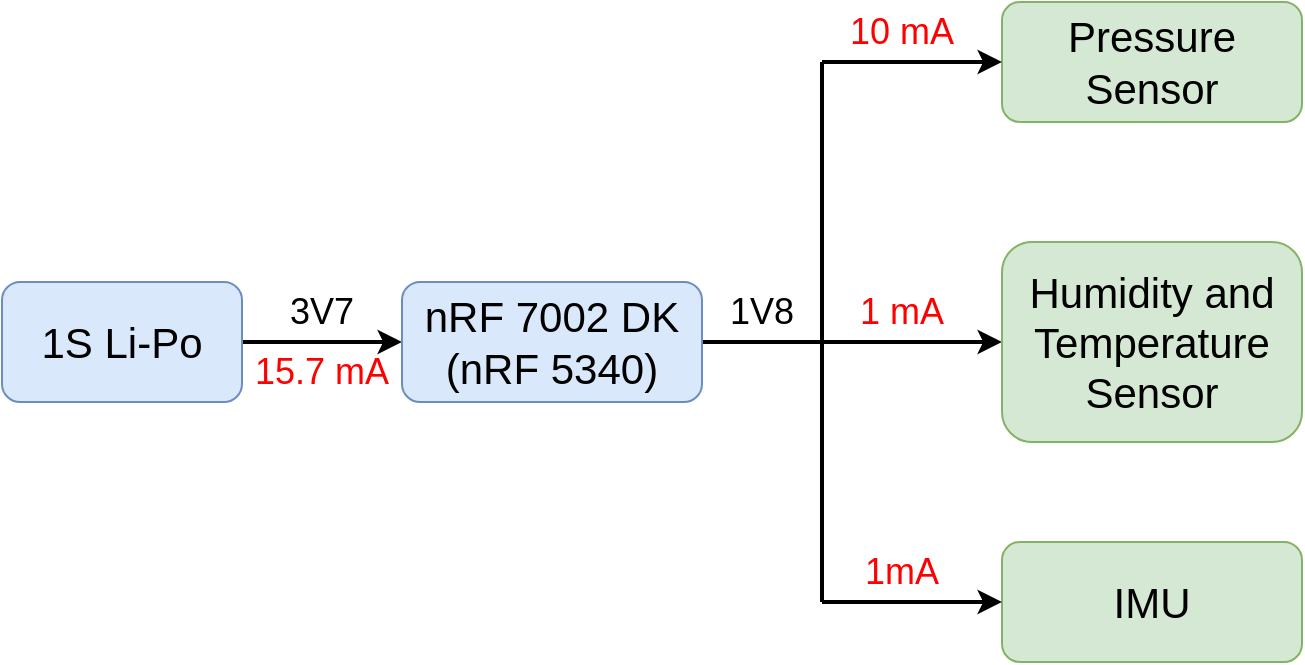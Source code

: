 <mxfile version="28.2.5">
  <diagram name="第 1 页" id="E2O9zqp3i6Xpa0Hee3S6">
    <mxGraphModel dx="815" dy="570" grid="1" gridSize="10" guides="1" tooltips="1" connect="1" arrows="1" fold="1" page="1" pageScale="1" pageWidth="827" pageHeight="1169" math="0" shadow="0">
      <root>
        <mxCell id="0" />
        <mxCell id="1" parent="0" />
        <mxCell id="bbcPa2-DJn3oHMA3QkiS-9" value="" style="edgeStyle=orthogonalEdgeStyle;rounded=0;orthogonalLoop=1;jettySize=auto;html=1;startSize=11;strokeWidth=2;" parent="1" source="bbcPa2-DJn3oHMA3QkiS-1" target="bbcPa2-DJn3oHMA3QkiS-2" edge="1">
          <mxGeometry relative="1" as="geometry" />
        </mxCell>
        <mxCell id="bbcPa2-DJn3oHMA3QkiS-1" value="&lt;font style=&quot;font-size: 21px;&quot;&gt;1S Li-Po&lt;/font&gt;" style="rounded=1;whiteSpace=wrap;html=1;fillColor=#dae8fc;strokeColor=#6c8ebf;" parent="1" vertex="1">
          <mxGeometry x="30" y="220" width="120" height="60" as="geometry" />
        </mxCell>
        <mxCell id="bbcPa2-DJn3oHMA3QkiS-10" value="" style="edgeStyle=orthogonalEdgeStyle;rounded=0;orthogonalLoop=1;jettySize=auto;html=1;startSize=11;strokeWidth=2;" parent="1" source="bbcPa2-DJn3oHMA3QkiS-2" target="bbcPa2-DJn3oHMA3QkiS-5" edge="1">
          <mxGeometry relative="1" as="geometry" />
        </mxCell>
        <mxCell id="bbcPa2-DJn3oHMA3QkiS-2" value="&lt;font style=&quot;font-size: 21px;&quot;&gt;nRF 7002 DK&lt;/font&gt;&lt;div&gt;&lt;font style=&quot;font-size: 21px;&quot;&gt;(nRF 5340)&lt;/font&gt;&lt;/div&gt;" style="rounded=1;whiteSpace=wrap;html=1;fillColor=#dae8fc;strokeColor=#6c8ebf;" parent="1" vertex="1">
          <mxGeometry x="230" y="220" width="150" height="60" as="geometry" />
        </mxCell>
        <mxCell id="bbcPa2-DJn3oHMA3QkiS-3" value="&lt;span style=&quot;font-size: 21px;&quot;&gt;Pressure Sensor&lt;/span&gt;" style="rounded=1;whiteSpace=wrap;html=1;fillColor=#d5e8d4;strokeColor=#82b366;" parent="1" vertex="1">
          <mxGeometry x="530" y="80" width="150" height="60" as="geometry" />
        </mxCell>
        <mxCell id="bbcPa2-DJn3oHMA3QkiS-5" value="&lt;font style=&quot;font-size: 21px;&quot;&gt;Humidity and Temperature Sensor&lt;/font&gt;" style="rounded=1;whiteSpace=wrap;html=1;fillColor=#d5e8d4;strokeColor=#82b366;" parent="1" vertex="1">
          <mxGeometry x="530" y="200" width="150" height="100" as="geometry" />
        </mxCell>
        <mxCell id="bbcPa2-DJn3oHMA3QkiS-8" value="&lt;div&gt;&lt;span style=&quot;font-size: 21px; background-color: transparent; color: light-dark(rgb(0, 0, 0), rgb(255, 255, 255));&quot;&gt;IMU&lt;/span&gt;&lt;/div&gt;" style="rounded=1;whiteSpace=wrap;html=1;fillColor=#d5e8d4;strokeColor=#82b366;" parent="1" vertex="1">
          <mxGeometry x="530" y="350" width="150" height="60" as="geometry" />
        </mxCell>
        <mxCell id="bbcPa2-DJn3oHMA3QkiS-12" value="" style="endArrow=classic;html=1;rounded=0;entryX=0;entryY=0.5;entryDx=0;entryDy=0;startSize=11;strokeWidth=2;" parent="1" target="bbcPa2-DJn3oHMA3QkiS-3" edge="1">
          <mxGeometry width="50" height="50" relative="1" as="geometry">
            <mxPoint x="440" y="110" as="sourcePoint" />
            <mxPoint x="440" y="240" as="targetPoint" />
            <Array as="points">
              <mxPoint x="460" y="110" />
            </Array>
          </mxGeometry>
        </mxCell>
        <mxCell id="bbcPa2-DJn3oHMA3QkiS-13" value="" style="endArrow=classic;html=1;rounded=0;entryX=0;entryY=0.5;entryDx=0;entryDy=0;startSize=11;strokeWidth=2;" parent="1" target="bbcPa2-DJn3oHMA3QkiS-8" edge="1">
          <mxGeometry width="50" height="50" relative="1" as="geometry">
            <mxPoint x="440" y="380" as="sourcePoint" />
            <mxPoint x="440" y="240" as="targetPoint" />
          </mxGeometry>
        </mxCell>
        <mxCell id="bbcPa2-DJn3oHMA3QkiS-14" value="&lt;font style=&quot;font-size: 18px;&quot;&gt;3V7&lt;/font&gt;" style="text;html=1;align=center;verticalAlign=middle;whiteSpace=wrap;rounded=0;" parent="1" vertex="1">
          <mxGeometry x="160" y="220" width="60" height="30" as="geometry" />
        </mxCell>
        <mxCell id="bbcPa2-DJn3oHMA3QkiS-15" value="" style="endArrow=none;html=1;rounded=0;startSize=11;strokeWidth=2;" parent="1" edge="1">
          <mxGeometry width="50" height="50" relative="1" as="geometry">
            <mxPoint x="440" y="110" as="sourcePoint" />
            <mxPoint x="440" y="250" as="targetPoint" />
          </mxGeometry>
        </mxCell>
        <mxCell id="bbcPa2-DJn3oHMA3QkiS-16" value="" style="endArrow=none;html=1;rounded=0;startSize=11;strokeWidth=2;" parent="1" edge="1">
          <mxGeometry width="50" height="50" relative="1" as="geometry">
            <mxPoint x="440" y="250" as="sourcePoint" />
            <mxPoint x="440" y="380" as="targetPoint" />
          </mxGeometry>
        </mxCell>
        <mxCell id="bbcPa2-DJn3oHMA3QkiS-17" value="&lt;font style=&quot;font-size: 18px;&quot;&gt;1V8&lt;/font&gt;" style="text;html=1;align=center;verticalAlign=middle;whiteSpace=wrap;rounded=0;" parent="1" vertex="1">
          <mxGeometry x="380" y="220" width="60" height="30" as="geometry" />
        </mxCell>
        <mxCell id="bbcPa2-DJn3oHMA3QkiS-18" value="&lt;font style=&quot;font-size: 18px;&quot;&gt;10 mA&lt;/font&gt;" style="text;html=1;align=center;verticalAlign=middle;whiteSpace=wrap;rounded=0;fontColor=#FF0000;" parent="1" vertex="1">
          <mxGeometry x="440" y="80" width="80" height="30" as="geometry" />
        </mxCell>
        <mxCell id="bbcPa2-DJn3oHMA3QkiS-19" value="&lt;font style=&quot;font-size: 18px;&quot;&gt;1 mA&lt;/font&gt;" style="text;html=1;align=center;verticalAlign=middle;whiteSpace=wrap;rounded=0;fontColor=#FF0000;" parent="1" vertex="1">
          <mxGeometry x="440" y="220" width="80" height="30" as="geometry" />
        </mxCell>
        <mxCell id="bbcPa2-DJn3oHMA3QkiS-20" value="&lt;font style=&quot;font-size: 18px;&quot;&gt;1mA&lt;/font&gt;" style="text;html=1;align=center;verticalAlign=middle;whiteSpace=wrap;rounded=0;fontColor=#FF0000;" parent="1" vertex="1">
          <mxGeometry x="440" y="350" width="80" height="30" as="geometry" />
        </mxCell>
        <mxCell id="bbcPa2-DJn3oHMA3QkiS-21" value="&lt;font style=&quot;font-size: 18px;&quot;&gt;15.7 mA&lt;/font&gt;" style="text;html=1;align=center;verticalAlign=middle;whiteSpace=wrap;rounded=0;fontColor=#FF0000;" parent="1" vertex="1">
          <mxGeometry x="155" y="250" width="70" height="30" as="geometry" />
        </mxCell>
      </root>
    </mxGraphModel>
  </diagram>
</mxfile>
